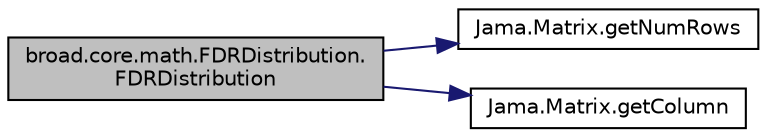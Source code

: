 digraph "broad.core.math.FDRDistribution.FDRDistribution"
{
  edge [fontname="Helvetica",fontsize="10",labelfontname="Helvetica",labelfontsize="10"];
  node [fontname="Helvetica",fontsize="10",shape=record];
  rankdir="LR";
  Node1 [label="broad.core.math.FDRDistribution.\lFDRDistribution",height=0.2,width=0.4,color="black", fillcolor="grey75", style="filled" fontcolor="black"];
  Node1 -> Node2 [color="midnightblue",fontsize="10",style="solid",fontname="Helvetica"];
  Node2 [label="Jama.Matrix.getNumRows",height=0.2,width=0.4,color="black", fillcolor="white", style="filled",URL="$class_jama_1_1_matrix.html#a4dd1acb3763939c5efb6c10c3121818b"];
  Node1 -> Node3 [color="midnightblue",fontsize="10",style="solid",fontname="Helvetica"];
  Node3 [label="Jama.Matrix.getColumn",height=0.2,width=0.4,color="black", fillcolor="white", style="filled",URL="$class_jama_1_1_matrix.html#a679eb65734d2d2922d833761da542345"];
}
